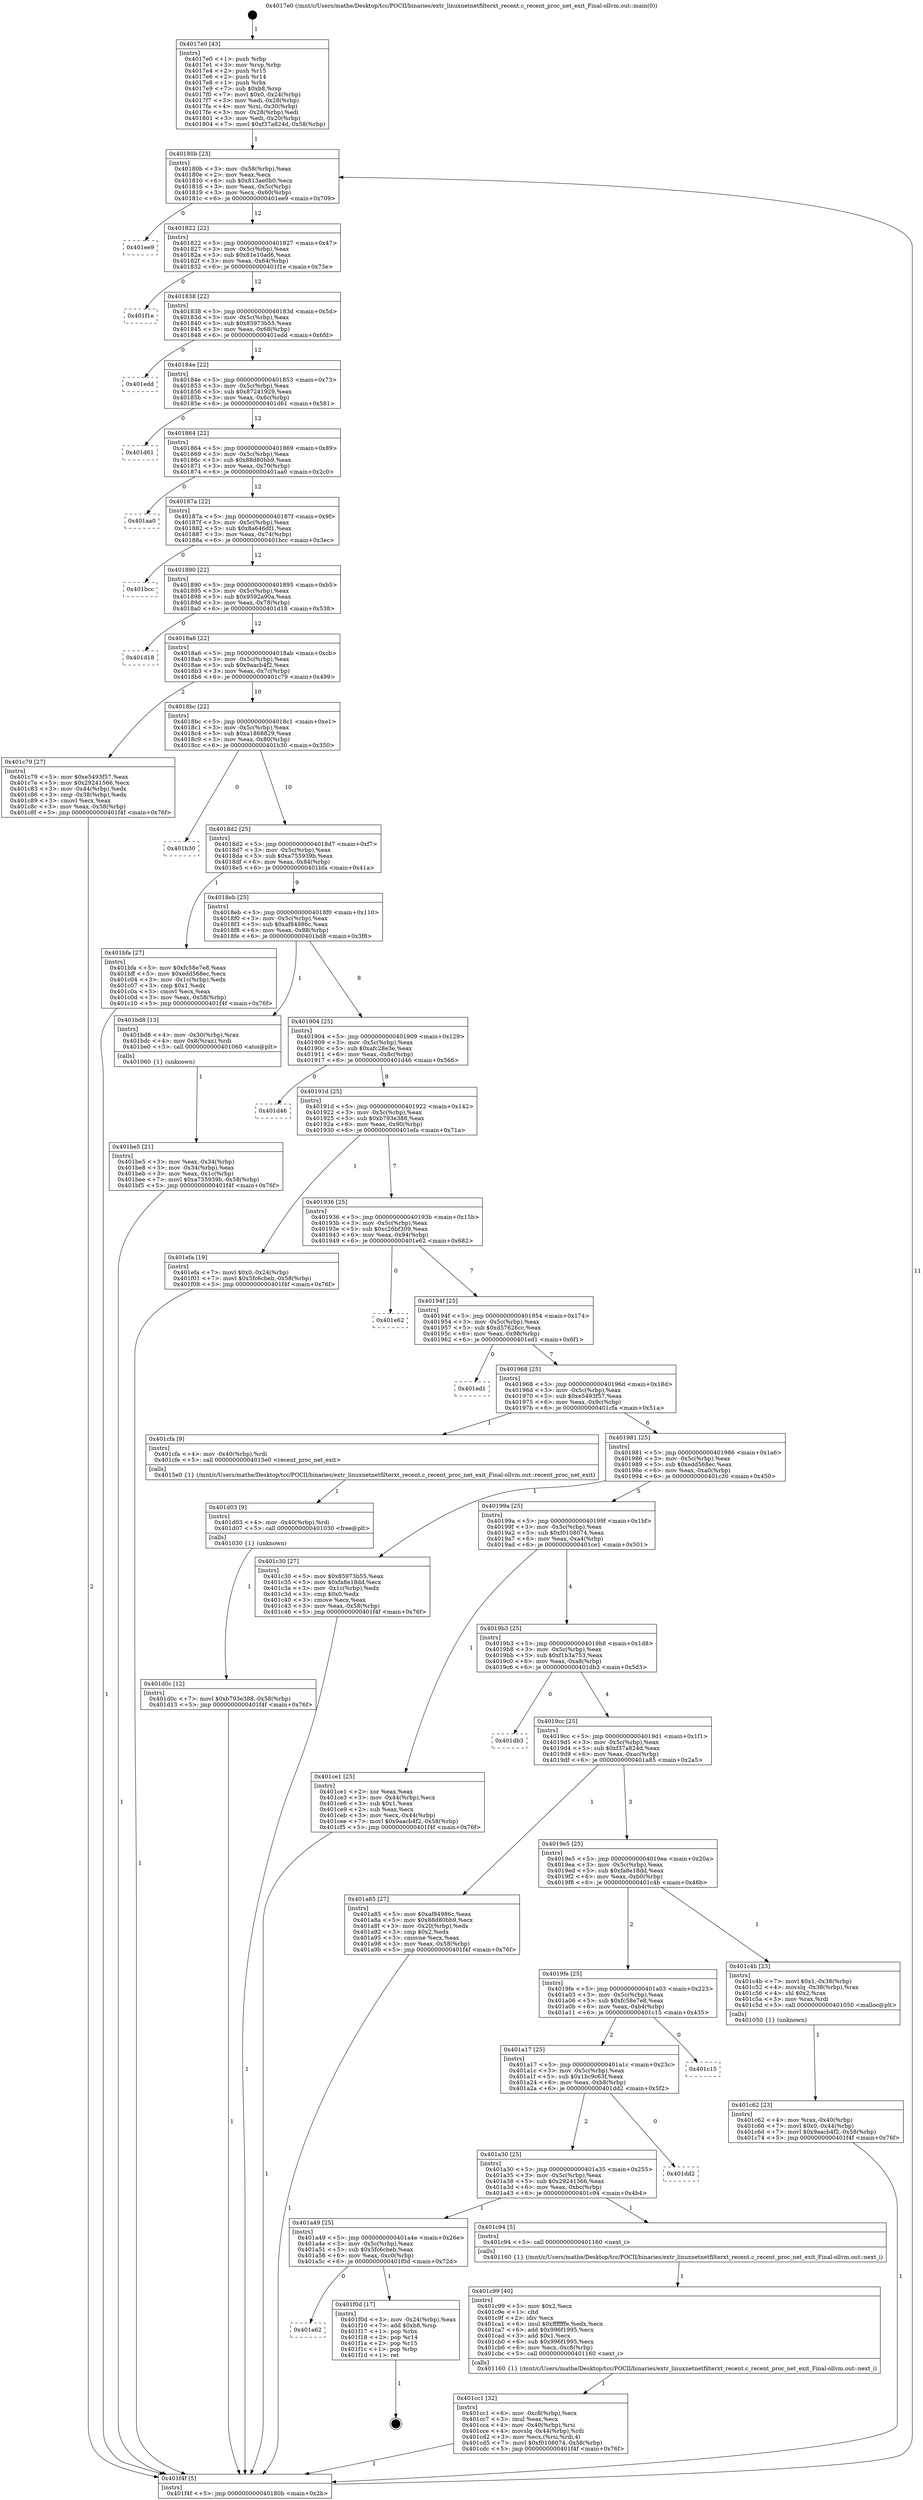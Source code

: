 digraph "0x4017e0" {
  label = "0x4017e0 (/mnt/c/Users/mathe/Desktop/tcc/POCII/binaries/extr_linuxnetnetfilterxt_recent.c_recent_proc_net_exit_Final-ollvm.out::main(0))"
  labelloc = "t"
  node[shape=record]

  Entry [label="",width=0.3,height=0.3,shape=circle,fillcolor=black,style=filled]
  "0x40180b" [label="{
     0x40180b [23]\l
     | [instrs]\l
     &nbsp;&nbsp;0x40180b \<+3\>: mov -0x58(%rbp),%eax\l
     &nbsp;&nbsp;0x40180e \<+2\>: mov %eax,%ecx\l
     &nbsp;&nbsp;0x401810 \<+6\>: sub $0x813ae0b0,%ecx\l
     &nbsp;&nbsp;0x401816 \<+3\>: mov %eax,-0x5c(%rbp)\l
     &nbsp;&nbsp;0x401819 \<+3\>: mov %ecx,-0x60(%rbp)\l
     &nbsp;&nbsp;0x40181c \<+6\>: je 0000000000401ee9 \<main+0x709\>\l
  }"]
  "0x401ee9" [label="{
     0x401ee9\l
  }", style=dashed]
  "0x401822" [label="{
     0x401822 [22]\l
     | [instrs]\l
     &nbsp;&nbsp;0x401822 \<+5\>: jmp 0000000000401827 \<main+0x47\>\l
     &nbsp;&nbsp;0x401827 \<+3\>: mov -0x5c(%rbp),%eax\l
     &nbsp;&nbsp;0x40182a \<+5\>: sub $0x81e10ad6,%eax\l
     &nbsp;&nbsp;0x40182f \<+3\>: mov %eax,-0x64(%rbp)\l
     &nbsp;&nbsp;0x401832 \<+6\>: je 0000000000401f1e \<main+0x73e\>\l
  }"]
  Exit [label="",width=0.3,height=0.3,shape=circle,fillcolor=black,style=filled,peripheries=2]
  "0x401f1e" [label="{
     0x401f1e\l
  }", style=dashed]
  "0x401838" [label="{
     0x401838 [22]\l
     | [instrs]\l
     &nbsp;&nbsp;0x401838 \<+5\>: jmp 000000000040183d \<main+0x5d\>\l
     &nbsp;&nbsp;0x40183d \<+3\>: mov -0x5c(%rbp),%eax\l
     &nbsp;&nbsp;0x401840 \<+5\>: sub $0x85973b55,%eax\l
     &nbsp;&nbsp;0x401845 \<+3\>: mov %eax,-0x68(%rbp)\l
     &nbsp;&nbsp;0x401848 \<+6\>: je 0000000000401edd \<main+0x6fd\>\l
  }"]
  "0x401a62" [label="{
     0x401a62\l
  }", style=dashed]
  "0x401edd" [label="{
     0x401edd\l
  }", style=dashed]
  "0x40184e" [label="{
     0x40184e [22]\l
     | [instrs]\l
     &nbsp;&nbsp;0x40184e \<+5\>: jmp 0000000000401853 \<main+0x73\>\l
     &nbsp;&nbsp;0x401853 \<+3\>: mov -0x5c(%rbp),%eax\l
     &nbsp;&nbsp;0x401856 \<+5\>: sub $0x87241929,%eax\l
     &nbsp;&nbsp;0x40185b \<+3\>: mov %eax,-0x6c(%rbp)\l
     &nbsp;&nbsp;0x40185e \<+6\>: je 0000000000401d61 \<main+0x581\>\l
  }"]
  "0x401f0d" [label="{
     0x401f0d [17]\l
     | [instrs]\l
     &nbsp;&nbsp;0x401f0d \<+3\>: mov -0x24(%rbp),%eax\l
     &nbsp;&nbsp;0x401f10 \<+7\>: add $0xb8,%rsp\l
     &nbsp;&nbsp;0x401f17 \<+1\>: pop %rbx\l
     &nbsp;&nbsp;0x401f18 \<+2\>: pop %r14\l
     &nbsp;&nbsp;0x401f1a \<+2\>: pop %r15\l
     &nbsp;&nbsp;0x401f1c \<+1\>: pop %rbp\l
     &nbsp;&nbsp;0x401f1d \<+1\>: ret\l
  }"]
  "0x401d61" [label="{
     0x401d61\l
  }", style=dashed]
  "0x401864" [label="{
     0x401864 [22]\l
     | [instrs]\l
     &nbsp;&nbsp;0x401864 \<+5\>: jmp 0000000000401869 \<main+0x89\>\l
     &nbsp;&nbsp;0x401869 \<+3\>: mov -0x5c(%rbp),%eax\l
     &nbsp;&nbsp;0x40186c \<+5\>: sub $0x88d80bb9,%eax\l
     &nbsp;&nbsp;0x401871 \<+3\>: mov %eax,-0x70(%rbp)\l
     &nbsp;&nbsp;0x401874 \<+6\>: je 0000000000401aa0 \<main+0x2c0\>\l
  }"]
  "0x401d0c" [label="{
     0x401d0c [12]\l
     | [instrs]\l
     &nbsp;&nbsp;0x401d0c \<+7\>: movl $0xb793e388,-0x58(%rbp)\l
     &nbsp;&nbsp;0x401d13 \<+5\>: jmp 0000000000401f4f \<main+0x76f\>\l
  }"]
  "0x401aa0" [label="{
     0x401aa0\l
  }", style=dashed]
  "0x40187a" [label="{
     0x40187a [22]\l
     | [instrs]\l
     &nbsp;&nbsp;0x40187a \<+5\>: jmp 000000000040187f \<main+0x9f\>\l
     &nbsp;&nbsp;0x40187f \<+3\>: mov -0x5c(%rbp),%eax\l
     &nbsp;&nbsp;0x401882 \<+5\>: sub $0x8a646df1,%eax\l
     &nbsp;&nbsp;0x401887 \<+3\>: mov %eax,-0x74(%rbp)\l
     &nbsp;&nbsp;0x40188a \<+6\>: je 0000000000401bcc \<main+0x3ec\>\l
  }"]
  "0x401d03" [label="{
     0x401d03 [9]\l
     | [instrs]\l
     &nbsp;&nbsp;0x401d03 \<+4\>: mov -0x40(%rbp),%rdi\l
     &nbsp;&nbsp;0x401d07 \<+5\>: call 0000000000401030 \<free@plt\>\l
     | [calls]\l
     &nbsp;&nbsp;0x401030 \{1\} (unknown)\l
  }"]
  "0x401bcc" [label="{
     0x401bcc\l
  }", style=dashed]
  "0x401890" [label="{
     0x401890 [22]\l
     | [instrs]\l
     &nbsp;&nbsp;0x401890 \<+5\>: jmp 0000000000401895 \<main+0xb5\>\l
     &nbsp;&nbsp;0x401895 \<+3\>: mov -0x5c(%rbp),%eax\l
     &nbsp;&nbsp;0x401898 \<+5\>: sub $0x9592a90a,%eax\l
     &nbsp;&nbsp;0x40189d \<+3\>: mov %eax,-0x78(%rbp)\l
     &nbsp;&nbsp;0x4018a0 \<+6\>: je 0000000000401d18 \<main+0x538\>\l
  }"]
  "0x401cc1" [label="{
     0x401cc1 [32]\l
     | [instrs]\l
     &nbsp;&nbsp;0x401cc1 \<+6\>: mov -0xc8(%rbp),%ecx\l
     &nbsp;&nbsp;0x401cc7 \<+3\>: imul %eax,%ecx\l
     &nbsp;&nbsp;0x401cca \<+4\>: mov -0x40(%rbp),%rsi\l
     &nbsp;&nbsp;0x401cce \<+4\>: movslq -0x44(%rbp),%rdi\l
     &nbsp;&nbsp;0x401cd2 \<+3\>: mov %ecx,(%rsi,%rdi,4)\l
     &nbsp;&nbsp;0x401cd5 \<+7\>: movl $0xf0108074,-0x58(%rbp)\l
     &nbsp;&nbsp;0x401cdc \<+5\>: jmp 0000000000401f4f \<main+0x76f\>\l
  }"]
  "0x401d18" [label="{
     0x401d18\l
  }", style=dashed]
  "0x4018a6" [label="{
     0x4018a6 [22]\l
     | [instrs]\l
     &nbsp;&nbsp;0x4018a6 \<+5\>: jmp 00000000004018ab \<main+0xcb\>\l
     &nbsp;&nbsp;0x4018ab \<+3\>: mov -0x5c(%rbp),%eax\l
     &nbsp;&nbsp;0x4018ae \<+5\>: sub $0x9aacb4f2,%eax\l
     &nbsp;&nbsp;0x4018b3 \<+3\>: mov %eax,-0x7c(%rbp)\l
     &nbsp;&nbsp;0x4018b6 \<+6\>: je 0000000000401c79 \<main+0x499\>\l
  }"]
  "0x401c99" [label="{
     0x401c99 [40]\l
     | [instrs]\l
     &nbsp;&nbsp;0x401c99 \<+5\>: mov $0x2,%ecx\l
     &nbsp;&nbsp;0x401c9e \<+1\>: cltd\l
     &nbsp;&nbsp;0x401c9f \<+2\>: idiv %ecx\l
     &nbsp;&nbsp;0x401ca1 \<+6\>: imul $0xfffffffe,%edx,%ecx\l
     &nbsp;&nbsp;0x401ca7 \<+6\>: add $0x996f1995,%ecx\l
     &nbsp;&nbsp;0x401cad \<+3\>: add $0x1,%ecx\l
     &nbsp;&nbsp;0x401cb0 \<+6\>: sub $0x996f1995,%ecx\l
     &nbsp;&nbsp;0x401cb6 \<+6\>: mov %ecx,-0xc8(%rbp)\l
     &nbsp;&nbsp;0x401cbc \<+5\>: call 0000000000401160 \<next_i\>\l
     | [calls]\l
     &nbsp;&nbsp;0x401160 \{1\} (/mnt/c/Users/mathe/Desktop/tcc/POCII/binaries/extr_linuxnetnetfilterxt_recent.c_recent_proc_net_exit_Final-ollvm.out::next_i)\l
  }"]
  "0x401c79" [label="{
     0x401c79 [27]\l
     | [instrs]\l
     &nbsp;&nbsp;0x401c79 \<+5\>: mov $0xe5493f57,%eax\l
     &nbsp;&nbsp;0x401c7e \<+5\>: mov $0x29241566,%ecx\l
     &nbsp;&nbsp;0x401c83 \<+3\>: mov -0x44(%rbp),%edx\l
     &nbsp;&nbsp;0x401c86 \<+3\>: cmp -0x38(%rbp),%edx\l
     &nbsp;&nbsp;0x401c89 \<+3\>: cmovl %ecx,%eax\l
     &nbsp;&nbsp;0x401c8c \<+3\>: mov %eax,-0x58(%rbp)\l
     &nbsp;&nbsp;0x401c8f \<+5\>: jmp 0000000000401f4f \<main+0x76f\>\l
  }"]
  "0x4018bc" [label="{
     0x4018bc [22]\l
     | [instrs]\l
     &nbsp;&nbsp;0x4018bc \<+5\>: jmp 00000000004018c1 \<main+0xe1\>\l
     &nbsp;&nbsp;0x4018c1 \<+3\>: mov -0x5c(%rbp),%eax\l
     &nbsp;&nbsp;0x4018c4 \<+5\>: sub $0xa1868829,%eax\l
     &nbsp;&nbsp;0x4018c9 \<+3\>: mov %eax,-0x80(%rbp)\l
     &nbsp;&nbsp;0x4018cc \<+6\>: je 0000000000401b30 \<main+0x350\>\l
  }"]
  "0x401a49" [label="{
     0x401a49 [25]\l
     | [instrs]\l
     &nbsp;&nbsp;0x401a49 \<+5\>: jmp 0000000000401a4e \<main+0x26e\>\l
     &nbsp;&nbsp;0x401a4e \<+3\>: mov -0x5c(%rbp),%eax\l
     &nbsp;&nbsp;0x401a51 \<+5\>: sub $0x5fc6cbeb,%eax\l
     &nbsp;&nbsp;0x401a56 \<+6\>: mov %eax,-0xc0(%rbp)\l
     &nbsp;&nbsp;0x401a5c \<+6\>: je 0000000000401f0d \<main+0x72d\>\l
  }"]
  "0x401b30" [label="{
     0x401b30\l
  }", style=dashed]
  "0x4018d2" [label="{
     0x4018d2 [25]\l
     | [instrs]\l
     &nbsp;&nbsp;0x4018d2 \<+5\>: jmp 00000000004018d7 \<main+0xf7\>\l
     &nbsp;&nbsp;0x4018d7 \<+3\>: mov -0x5c(%rbp),%eax\l
     &nbsp;&nbsp;0x4018da \<+5\>: sub $0xa755939b,%eax\l
     &nbsp;&nbsp;0x4018df \<+6\>: mov %eax,-0x84(%rbp)\l
     &nbsp;&nbsp;0x4018e5 \<+6\>: je 0000000000401bfa \<main+0x41a\>\l
  }"]
  "0x401c94" [label="{
     0x401c94 [5]\l
     | [instrs]\l
     &nbsp;&nbsp;0x401c94 \<+5\>: call 0000000000401160 \<next_i\>\l
     | [calls]\l
     &nbsp;&nbsp;0x401160 \{1\} (/mnt/c/Users/mathe/Desktop/tcc/POCII/binaries/extr_linuxnetnetfilterxt_recent.c_recent_proc_net_exit_Final-ollvm.out::next_i)\l
  }"]
  "0x401bfa" [label="{
     0x401bfa [27]\l
     | [instrs]\l
     &nbsp;&nbsp;0x401bfa \<+5\>: mov $0xfc58e7e8,%eax\l
     &nbsp;&nbsp;0x401bff \<+5\>: mov $0xedd568ec,%ecx\l
     &nbsp;&nbsp;0x401c04 \<+3\>: mov -0x1c(%rbp),%edx\l
     &nbsp;&nbsp;0x401c07 \<+3\>: cmp $0x1,%edx\l
     &nbsp;&nbsp;0x401c0a \<+3\>: cmovl %ecx,%eax\l
     &nbsp;&nbsp;0x401c0d \<+3\>: mov %eax,-0x58(%rbp)\l
     &nbsp;&nbsp;0x401c10 \<+5\>: jmp 0000000000401f4f \<main+0x76f\>\l
  }"]
  "0x4018eb" [label="{
     0x4018eb [25]\l
     | [instrs]\l
     &nbsp;&nbsp;0x4018eb \<+5\>: jmp 00000000004018f0 \<main+0x110\>\l
     &nbsp;&nbsp;0x4018f0 \<+3\>: mov -0x5c(%rbp),%eax\l
     &nbsp;&nbsp;0x4018f3 \<+5\>: sub $0xaf84986c,%eax\l
     &nbsp;&nbsp;0x4018f8 \<+6\>: mov %eax,-0x88(%rbp)\l
     &nbsp;&nbsp;0x4018fe \<+6\>: je 0000000000401bd8 \<main+0x3f8\>\l
  }"]
  "0x401a30" [label="{
     0x401a30 [25]\l
     | [instrs]\l
     &nbsp;&nbsp;0x401a30 \<+5\>: jmp 0000000000401a35 \<main+0x255\>\l
     &nbsp;&nbsp;0x401a35 \<+3\>: mov -0x5c(%rbp),%eax\l
     &nbsp;&nbsp;0x401a38 \<+5\>: sub $0x29241566,%eax\l
     &nbsp;&nbsp;0x401a3d \<+6\>: mov %eax,-0xbc(%rbp)\l
     &nbsp;&nbsp;0x401a43 \<+6\>: je 0000000000401c94 \<main+0x4b4\>\l
  }"]
  "0x401bd8" [label="{
     0x401bd8 [13]\l
     | [instrs]\l
     &nbsp;&nbsp;0x401bd8 \<+4\>: mov -0x30(%rbp),%rax\l
     &nbsp;&nbsp;0x401bdc \<+4\>: mov 0x8(%rax),%rdi\l
     &nbsp;&nbsp;0x401be0 \<+5\>: call 0000000000401060 \<atoi@plt\>\l
     | [calls]\l
     &nbsp;&nbsp;0x401060 \{1\} (unknown)\l
  }"]
  "0x401904" [label="{
     0x401904 [25]\l
     | [instrs]\l
     &nbsp;&nbsp;0x401904 \<+5\>: jmp 0000000000401909 \<main+0x129\>\l
     &nbsp;&nbsp;0x401909 \<+3\>: mov -0x5c(%rbp),%eax\l
     &nbsp;&nbsp;0x40190c \<+5\>: sub $0xafc28e3e,%eax\l
     &nbsp;&nbsp;0x401911 \<+6\>: mov %eax,-0x8c(%rbp)\l
     &nbsp;&nbsp;0x401917 \<+6\>: je 0000000000401d46 \<main+0x566\>\l
  }"]
  "0x401dd2" [label="{
     0x401dd2\l
  }", style=dashed]
  "0x401d46" [label="{
     0x401d46\l
  }", style=dashed]
  "0x40191d" [label="{
     0x40191d [25]\l
     | [instrs]\l
     &nbsp;&nbsp;0x40191d \<+5\>: jmp 0000000000401922 \<main+0x142\>\l
     &nbsp;&nbsp;0x401922 \<+3\>: mov -0x5c(%rbp),%eax\l
     &nbsp;&nbsp;0x401925 \<+5\>: sub $0xb793e388,%eax\l
     &nbsp;&nbsp;0x40192a \<+6\>: mov %eax,-0x90(%rbp)\l
     &nbsp;&nbsp;0x401930 \<+6\>: je 0000000000401efa \<main+0x71a\>\l
  }"]
  "0x401a17" [label="{
     0x401a17 [25]\l
     | [instrs]\l
     &nbsp;&nbsp;0x401a17 \<+5\>: jmp 0000000000401a1c \<main+0x23c\>\l
     &nbsp;&nbsp;0x401a1c \<+3\>: mov -0x5c(%rbp),%eax\l
     &nbsp;&nbsp;0x401a1f \<+5\>: sub $0x1bc9c63f,%eax\l
     &nbsp;&nbsp;0x401a24 \<+6\>: mov %eax,-0xb8(%rbp)\l
     &nbsp;&nbsp;0x401a2a \<+6\>: je 0000000000401dd2 \<main+0x5f2\>\l
  }"]
  "0x401efa" [label="{
     0x401efa [19]\l
     | [instrs]\l
     &nbsp;&nbsp;0x401efa \<+7\>: movl $0x0,-0x24(%rbp)\l
     &nbsp;&nbsp;0x401f01 \<+7\>: movl $0x5fc6cbeb,-0x58(%rbp)\l
     &nbsp;&nbsp;0x401f08 \<+5\>: jmp 0000000000401f4f \<main+0x76f\>\l
  }"]
  "0x401936" [label="{
     0x401936 [25]\l
     | [instrs]\l
     &nbsp;&nbsp;0x401936 \<+5\>: jmp 000000000040193b \<main+0x15b\>\l
     &nbsp;&nbsp;0x40193b \<+3\>: mov -0x5c(%rbp),%eax\l
     &nbsp;&nbsp;0x40193e \<+5\>: sub $0xc26bf309,%eax\l
     &nbsp;&nbsp;0x401943 \<+6\>: mov %eax,-0x94(%rbp)\l
     &nbsp;&nbsp;0x401949 \<+6\>: je 0000000000401e62 \<main+0x682\>\l
  }"]
  "0x401c15" [label="{
     0x401c15\l
  }", style=dashed]
  "0x401e62" [label="{
     0x401e62\l
  }", style=dashed]
  "0x40194f" [label="{
     0x40194f [25]\l
     | [instrs]\l
     &nbsp;&nbsp;0x40194f \<+5\>: jmp 0000000000401954 \<main+0x174\>\l
     &nbsp;&nbsp;0x401954 \<+3\>: mov -0x5c(%rbp),%eax\l
     &nbsp;&nbsp;0x401957 \<+5\>: sub $0xd57626cc,%eax\l
     &nbsp;&nbsp;0x40195c \<+6\>: mov %eax,-0x98(%rbp)\l
     &nbsp;&nbsp;0x401962 \<+6\>: je 0000000000401ed1 \<main+0x6f1\>\l
  }"]
  "0x401c62" [label="{
     0x401c62 [23]\l
     | [instrs]\l
     &nbsp;&nbsp;0x401c62 \<+4\>: mov %rax,-0x40(%rbp)\l
     &nbsp;&nbsp;0x401c66 \<+7\>: movl $0x0,-0x44(%rbp)\l
     &nbsp;&nbsp;0x401c6d \<+7\>: movl $0x9aacb4f2,-0x58(%rbp)\l
     &nbsp;&nbsp;0x401c74 \<+5\>: jmp 0000000000401f4f \<main+0x76f\>\l
  }"]
  "0x401ed1" [label="{
     0x401ed1\l
  }", style=dashed]
  "0x401968" [label="{
     0x401968 [25]\l
     | [instrs]\l
     &nbsp;&nbsp;0x401968 \<+5\>: jmp 000000000040196d \<main+0x18d\>\l
     &nbsp;&nbsp;0x40196d \<+3\>: mov -0x5c(%rbp),%eax\l
     &nbsp;&nbsp;0x401970 \<+5\>: sub $0xe5493f57,%eax\l
     &nbsp;&nbsp;0x401975 \<+6\>: mov %eax,-0x9c(%rbp)\l
     &nbsp;&nbsp;0x40197b \<+6\>: je 0000000000401cfa \<main+0x51a\>\l
  }"]
  "0x4019fe" [label="{
     0x4019fe [25]\l
     | [instrs]\l
     &nbsp;&nbsp;0x4019fe \<+5\>: jmp 0000000000401a03 \<main+0x223\>\l
     &nbsp;&nbsp;0x401a03 \<+3\>: mov -0x5c(%rbp),%eax\l
     &nbsp;&nbsp;0x401a06 \<+5\>: sub $0xfc58e7e8,%eax\l
     &nbsp;&nbsp;0x401a0b \<+6\>: mov %eax,-0xb4(%rbp)\l
     &nbsp;&nbsp;0x401a11 \<+6\>: je 0000000000401c15 \<main+0x435\>\l
  }"]
  "0x401cfa" [label="{
     0x401cfa [9]\l
     | [instrs]\l
     &nbsp;&nbsp;0x401cfa \<+4\>: mov -0x40(%rbp),%rdi\l
     &nbsp;&nbsp;0x401cfe \<+5\>: call 00000000004015e0 \<recent_proc_net_exit\>\l
     | [calls]\l
     &nbsp;&nbsp;0x4015e0 \{1\} (/mnt/c/Users/mathe/Desktop/tcc/POCII/binaries/extr_linuxnetnetfilterxt_recent.c_recent_proc_net_exit_Final-ollvm.out::recent_proc_net_exit)\l
  }"]
  "0x401981" [label="{
     0x401981 [25]\l
     | [instrs]\l
     &nbsp;&nbsp;0x401981 \<+5\>: jmp 0000000000401986 \<main+0x1a6\>\l
     &nbsp;&nbsp;0x401986 \<+3\>: mov -0x5c(%rbp),%eax\l
     &nbsp;&nbsp;0x401989 \<+5\>: sub $0xedd568ec,%eax\l
     &nbsp;&nbsp;0x40198e \<+6\>: mov %eax,-0xa0(%rbp)\l
     &nbsp;&nbsp;0x401994 \<+6\>: je 0000000000401c30 \<main+0x450\>\l
  }"]
  "0x401c4b" [label="{
     0x401c4b [23]\l
     | [instrs]\l
     &nbsp;&nbsp;0x401c4b \<+7\>: movl $0x1,-0x38(%rbp)\l
     &nbsp;&nbsp;0x401c52 \<+4\>: movslq -0x38(%rbp),%rax\l
     &nbsp;&nbsp;0x401c56 \<+4\>: shl $0x2,%rax\l
     &nbsp;&nbsp;0x401c5a \<+3\>: mov %rax,%rdi\l
     &nbsp;&nbsp;0x401c5d \<+5\>: call 0000000000401050 \<malloc@plt\>\l
     | [calls]\l
     &nbsp;&nbsp;0x401050 \{1\} (unknown)\l
  }"]
  "0x401c30" [label="{
     0x401c30 [27]\l
     | [instrs]\l
     &nbsp;&nbsp;0x401c30 \<+5\>: mov $0x85973b55,%eax\l
     &nbsp;&nbsp;0x401c35 \<+5\>: mov $0xfa8e18dd,%ecx\l
     &nbsp;&nbsp;0x401c3a \<+3\>: mov -0x1c(%rbp),%edx\l
     &nbsp;&nbsp;0x401c3d \<+3\>: cmp $0x0,%edx\l
     &nbsp;&nbsp;0x401c40 \<+3\>: cmove %ecx,%eax\l
     &nbsp;&nbsp;0x401c43 \<+3\>: mov %eax,-0x58(%rbp)\l
     &nbsp;&nbsp;0x401c46 \<+5\>: jmp 0000000000401f4f \<main+0x76f\>\l
  }"]
  "0x40199a" [label="{
     0x40199a [25]\l
     | [instrs]\l
     &nbsp;&nbsp;0x40199a \<+5\>: jmp 000000000040199f \<main+0x1bf\>\l
     &nbsp;&nbsp;0x40199f \<+3\>: mov -0x5c(%rbp),%eax\l
     &nbsp;&nbsp;0x4019a2 \<+5\>: sub $0xf0108074,%eax\l
     &nbsp;&nbsp;0x4019a7 \<+6\>: mov %eax,-0xa4(%rbp)\l
     &nbsp;&nbsp;0x4019ad \<+6\>: je 0000000000401ce1 \<main+0x501\>\l
  }"]
  "0x401be5" [label="{
     0x401be5 [21]\l
     | [instrs]\l
     &nbsp;&nbsp;0x401be5 \<+3\>: mov %eax,-0x34(%rbp)\l
     &nbsp;&nbsp;0x401be8 \<+3\>: mov -0x34(%rbp),%eax\l
     &nbsp;&nbsp;0x401beb \<+3\>: mov %eax,-0x1c(%rbp)\l
     &nbsp;&nbsp;0x401bee \<+7\>: movl $0xa755939b,-0x58(%rbp)\l
     &nbsp;&nbsp;0x401bf5 \<+5\>: jmp 0000000000401f4f \<main+0x76f\>\l
  }"]
  "0x401ce1" [label="{
     0x401ce1 [25]\l
     | [instrs]\l
     &nbsp;&nbsp;0x401ce1 \<+2\>: xor %eax,%eax\l
     &nbsp;&nbsp;0x401ce3 \<+3\>: mov -0x44(%rbp),%ecx\l
     &nbsp;&nbsp;0x401ce6 \<+3\>: sub $0x1,%eax\l
     &nbsp;&nbsp;0x401ce9 \<+2\>: sub %eax,%ecx\l
     &nbsp;&nbsp;0x401ceb \<+3\>: mov %ecx,-0x44(%rbp)\l
     &nbsp;&nbsp;0x401cee \<+7\>: movl $0x9aacb4f2,-0x58(%rbp)\l
     &nbsp;&nbsp;0x401cf5 \<+5\>: jmp 0000000000401f4f \<main+0x76f\>\l
  }"]
  "0x4019b3" [label="{
     0x4019b3 [25]\l
     | [instrs]\l
     &nbsp;&nbsp;0x4019b3 \<+5\>: jmp 00000000004019b8 \<main+0x1d8\>\l
     &nbsp;&nbsp;0x4019b8 \<+3\>: mov -0x5c(%rbp),%eax\l
     &nbsp;&nbsp;0x4019bb \<+5\>: sub $0xf1b3a753,%eax\l
     &nbsp;&nbsp;0x4019c0 \<+6\>: mov %eax,-0xa8(%rbp)\l
     &nbsp;&nbsp;0x4019c6 \<+6\>: je 0000000000401db3 \<main+0x5d3\>\l
  }"]
  "0x4017e0" [label="{
     0x4017e0 [43]\l
     | [instrs]\l
     &nbsp;&nbsp;0x4017e0 \<+1\>: push %rbp\l
     &nbsp;&nbsp;0x4017e1 \<+3\>: mov %rsp,%rbp\l
     &nbsp;&nbsp;0x4017e4 \<+2\>: push %r15\l
     &nbsp;&nbsp;0x4017e6 \<+2\>: push %r14\l
     &nbsp;&nbsp;0x4017e8 \<+1\>: push %rbx\l
     &nbsp;&nbsp;0x4017e9 \<+7\>: sub $0xb8,%rsp\l
     &nbsp;&nbsp;0x4017f0 \<+7\>: movl $0x0,-0x24(%rbp)\l
     &nbsp;&nbsp;0x4017f7 \<+3\>: mov %edi,-0x28(%rbp)\l
     &nbsp;&nbsp;0x4017fa \<+4\>: mov %rsi,-0x30(%rbp)\l
     &nbsp;&nbsp;0x4017fe \<+3\>: mov -0x28(%rbp),%edi\l
     &nbsp;&nbsp;0x401801 \<+3\>: mov %edi,-0x20(%rbp)\l
     &nbsp;&nbsp;0x401804 \<+7\>: movl $0xf37a824d,-0x58(%rbp)\l
  }"]
  "0x401db3" [label="{
     0x401db3\l
  }", style=dashed]
  "0x4019cc" [label="{
     0x4019cc [25]\l
     | [instrs]\l
     &nbsp;&nbsp;0x4019cc \<+5\>: jmp 00000000004019d1 \<main+0x1f1\>\l
     &nbsp;&nbsp;0x4019d1 \<+3\>: mov -0x5c(%rbp),%eax\l
     &nbsp;&nbsp;0x4019d4 \<+5\>: sub $0xf37a824d,%eax\l
     &nbsp;&nbsp;0x4019d9 \<+6\>: mov %eax,-0xac(%rbp)\l
     &nbsp;&nbsp;0x4019df \<+6\>: je 0000000000401a85 \<main+0x2a5\>\l
  }"]
  "0x401f4f" [label="{
     0x401f4f [5]\l
     | [instrs]\l
     &nbsp;&nbsp;0x401f4f \<+5\>: jmp 000000000040180b \<main+0x2b\>\l
  }"]
  "0x401a85" [label="{
     0x401a85 [27]\l
     | [instrs]\l
     &nbsp;&nbsp;0x401a85 \<+5\>: mov $0xaf84986c,%eax\l
     &nbsp;&nbsp;0x401a8a \<+5\>: mov $0x88d80bb9,%ecx\l
     &nbsp;&nbsp;0x401a8f \<+3\>: mov -0x20(%rbp),%edx\l
     &nbsp;&nbsp;0x401a92 \<+3\>: cmp $0x2,%edx\l
     &nbsp;&nbsp;0x401a95 \<+3\>: cmovne %ecx,%eax\l
     &nbsp;&nbsp;0x401a98 \<+3\>: mov %eax,-0x58(%rbp)\l
     &nbsp;&nbsp;0x401a9b \<+5\>: jmp 0000000000401f4f \<main+0x76f\>\l
  }"]
  "0x4019e5" [label="{
     0x4019e5 [25]\l
     | [instrs]\l
     &nbsp;&nbsp;0x4019e5 \<+5\>: jmp 00000000004019ea \<main+0x20a\>\l
     &nbsp;&nbsp;0x4019ea \<+3\>: mov -0x5c(%rbp),%eax\l
     &nbsp;&nbsp;0x4019ed \<+5\>: sub $0xfa8e18dd,%eax\l
     &nbsp;&nbsp;0x4019f2 \<+6\>: mov %eax,-0xb0(%rbp)\l
     &nbsp;&nbsp;0x4019f8 \<+6\>: je 0000000000401c4b \<main+0x46b\>\l
  }"]
  Entry -> "0x4017e0" [label=" 1"]
  "0x40180b" -> "0x401ee9" [label=" 0"]
  "0x40180b" -> "0x401822" [label=" 12"]
  "0x401f0d" -> Exit [label=" 1"]
  "0x401822" -> "0x401f1e" [label=" 0"]
  "0x401822" -> "0x401838" [label=" 12"]
  "0x401a49" -> "0x401a62" [label=" 0"]
  "0x401838" -> "0x401edd" [label=" 0"]
  "0x401838" -> "0x40184e" [label=" 12"]
  "0x401a49" -> "0x401f0d" [label=" 1"]
  "0x40184e" -> "0x401d61" [label=" 0"]
  "0x40184e" -> "0x401864" [label=" 12"]
  "0x401efa" -> "0x401f4f" [label=" 1"]
  "0x401864" -> "0x401aa0" [label=" 0"]
  "0x401864" -> "0x40187a" [label=" 12"]
  "0x401d0c" -> "0x401f4f" [label=" 1"]
  "0x40187a" -> "0x401bcc" [label=" 0"]
  "0x40187a" -> "0x401890" [label=" 12"]
  "0x401d03" -> "0x401d0c" [label=" 1"]
  "0x401890" -> "0x401d18" [label=" 0"]
  "0x401890" -> "0x4018a6" [label=" 12"]
  "0x401cfa" -> "0x401d03" [label=" 1"]
  "0x4018a6" -> "0x401c79" [label=" 2"]
  "0x4018a6" -> "0x4018bc" [label=" 10"]
  "0x401ce1" -> "0x401f4f" [label=" 1"]
  "0x4018bc" -> "0x401b30" [label=" 0"]
  "0x4018bc" -> "0x4018d2" [label=" 10"]
  "0x401cc1" -> "0x401f4f" [label=" 1"]
  "0x4018d2" -> "0x401bfa" [label=" 1"]
  "0x4018d2" -> "0x4018eb" [label=" 9"]
  "0x401c99" -> "0x401cc1" [label=" 1"]
  "0x4018eb" -> "0x401bd8" [label=" 1"]
  "0x4018eb" -> "0x401904" [label=" 8"]
  "0x401a30" -> "0x401a49" [label=" 1"]
  "0x401904" -> "0x401d46" [label=" 0"]
  "0x401904" -> "0x40191d" [label=" 8"]
  "0x401a30" -> "0x401c94" [label=" 1"]
  "0x40191d" -> "0x401efa" [label=" 1"]
  "0x40191d" -> "0x401936" [label=" 7"]
  "0x401a17" -> "0x401a30" [label=" 2"]
  "0x401936" -> "0x401e62" [label=" 0"]
  "0x401936" -> "0x40194f" [label=" 7"]
  "0x401a17" -> "0x401dd2" [label=" 0"]
  "0x40194f" -> "0x401ed1" [label=" 0"]
  "0x40194f" -> "0x401968" [label=" 7"]
  "0x4019fe" -> "0x401a17" [label=" 2"]
  "0x401968" -> "0x401cfa" [label=" 1"]
  "0x401968" -> "0x401981" [label=" 6"]
  "0x4019fe" -> "0x401c15" [label=" 0"]
  "0x401981" -> "0x401c30" [label=" 1"]
  "0x401981" -> "0x40199a" [label=" 5"]
  "0x401c94" -> "0x401c99" [label=" 1"]
  "0x40199a" -> "0x401ce1" [label=" 1"]
  "0x40199a" -> "0x4019b3" [label=" 4"]
  "0x401c62" -> "0x401f4f" [label=" 1"]
  "0x4019b3" -> "0x401db3" [label=" 0"]
  "0x4019b3" -> "0x4019cc" [label=" 4"]
  "0x401c4b" -> "0x401c62" [label=" 1"]
  "0x4019cc" -> "0x401a85" [label=" 1"]
  "0x4019cc" -> "0x4019e5" [label=" 3"]
  "0x401a85" -> "0x401f4f" [label=" 1"]
  "0x4017e0" -> "0x40180b" [label=" 1"]
  "0x401f4f" -> "0x40180b" [label=" 11"]
  "0x401bd8" -> "0x401be5" [label=" 1"]
  "0x401be5" -> "0x401f4f" [label=" 1"]
  "0x401bfa" -> "0x401f4f" [label=" 1"]
  "0x401c30" -> "0x401f4f" [label=" 1"]
  "0x401c79" -> "0x401f4f" [label=" 2"]
  "0x4019e5" -> "0x401c4b" [label=" 1"]
  "0x4019e5" -> "0x4019fe" [label=" 2"]
}
